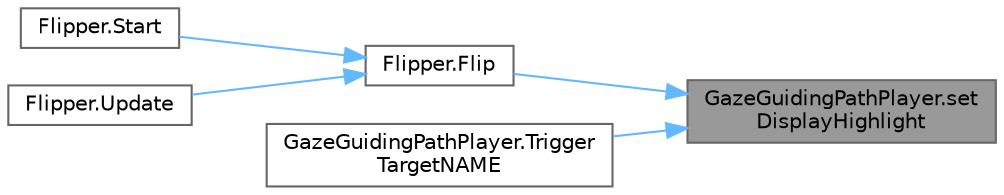 digraph "GazeGuidingPathPlayer.setDisplayHighlight"
{
 // LATEX_PDF_SIZE
  bgcolor="transparent";
  edge [fontname=Helvetica,fontsize=10,labelfontname=Helvetica,labelfontsize=10];
  node [fontname=Helvetica,fontsize=10,shape=box,height=0.2,width=0.4];
  rankdir="RL";
  Node1 [id="Node000001",label="GazeGuidingPathPlayer.set\lDisplayHighlight",height=0.2,width=0.4,color="gray40", fillcolor="grey60", style="filled", fontcolor="black",tooltip="This method enables a glow effect on all displays related to a the component that is the currentTarge..."];
  Node1 -> Node2 [id="edge5_Node000001_Node000002",dir="back",color="steelblue1",style="solid",tooltip=" "];
  Node2 [id="Node000002",label="Flipper.Flip",height=0.2,width=0.4,color="grey40", fillcolor="white", style="filled",URL="$class_flipper.html#a79a6a3483ba974096106ff09e879b7b5",tooltip="This method toggles gaze-guiding features on or off when the player flips the appropriate switch on t..."];
  Node2 -> Node3 [id="edge6_Node000002_Node000003",dir="back",color="steelblue1",style="solid",tooltip=" "];
  Node3 [id="Node000003",label="Flipper.Start",height=0.2,width=0.4,color="grey40", fillcolor="white", style="filled",URL="$class_flipper.html#a31fb6b9a26dff9407966639f9c6d69b0",tooltip="This method sets up input actions and initialises the gaze-guiding features' states based on the sett..."];
  Node2 -> Node4 [id="edge7_Node000002_Node000004",dir="back",color="steelblue1",style="solid",tooltip=" "];
  Node4 [id="Node000004",label="Flipper.Update",height=0.2,width=0.4,color="grey40", fillcolor="white", style="filled",URL="$class_flipper.html#a764009689ccde98f855291a5b2bee954",tooltip="This method updates the state of the gaze-guiding features based on the player's interaction with the..."];
  Node1 -> Node5 [id="edge8_Node000001_Node000005",dir="back",color="steelblue1",style="solid",tooltip=" "];
  Node5 [id="Node000005",label="GazeGuidingPathPlayer.Trigger\lTargetNAME",height=0.2,width=0.4,color="grey40", fillcolor="white", style="filled",URL="$class_gaze_guiding_path_player.html#a38d64359d68341004bf09e08552a7059",tooltip="This method sets the current target of a GazeGuidingPathPlayer instance."];
}
